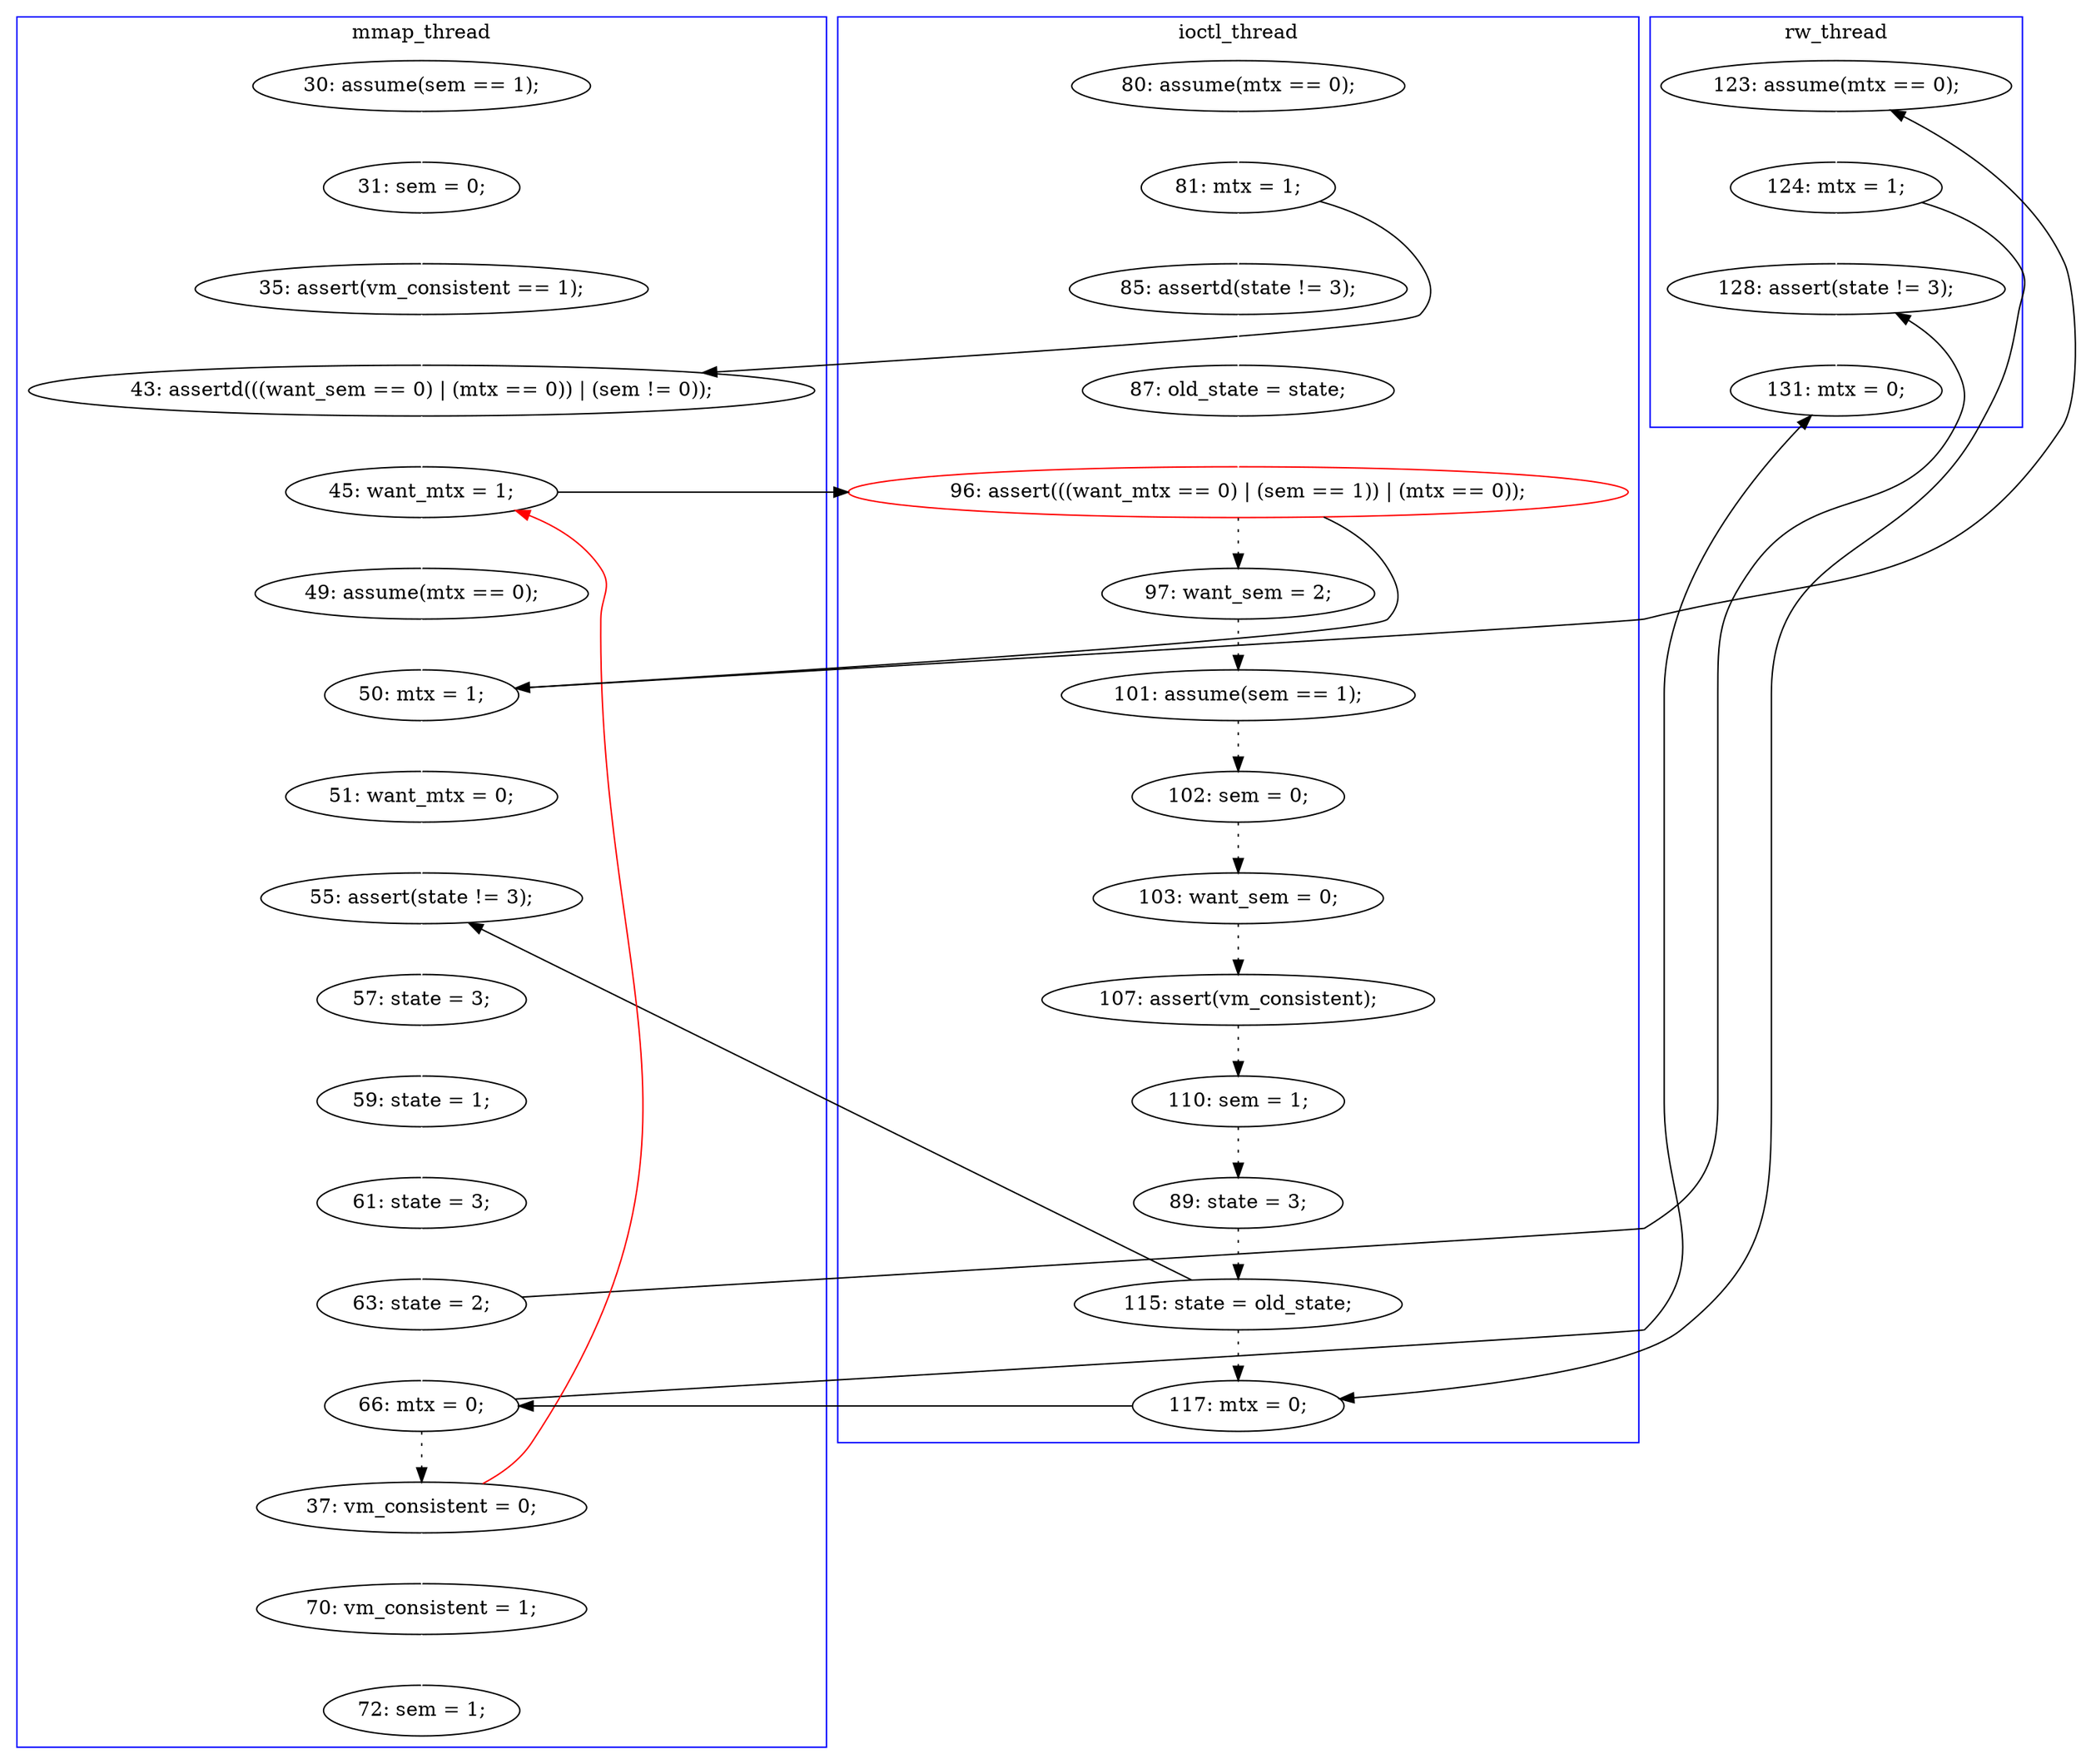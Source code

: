 digraph Counterexample {
	36 -> 53 [color = white, style = solid]
	11 -> 12 [color = white, style = solid]
	20 -> 23 [color = white, style = solid]
	44 -> 53 [color = black, style = solid, constraint = false]
	38 -> 40 [color = black, style = solid, constraint = false]
	46 -> 47 [color = black, style = dotted]
	17 -> 18 [color = white, style = solid]
	18 -> 19 [color = white, style = solid]
	46 -> 54 [color = black, style = solid, constraint = false]
	24 -> 25 [color = black, style = dotted]
	33 -> 34 [color = black, style = dotted]
	40 -> 41 [color = white, style = solid]
	19 -> 21 [color = white, style = solid]
	42 -> 43 [color = white, style = solid]
	31 -> 32 [color = white, style = solid]
	41 -> 42 [color = white, style = solid]
	35 -> 36 [color = white, style = solid]
	39 -> 46 [color = black, style = solid, constraint = false]
	30 -> 31 [color = white, style = solid]
	12 -> 13 [color = white, style = solid]
	27 -> 28 [color = black, style = dotted]
	32 -> 40 [color = white, style = solid]
	34 -> 37 [color = black, style = dotted]
	24 -> 31 [color = black, style = solid, constraint = false]
	23 -> 30 [color = white, style = solid]
	23 -> 24 [color = black, style = solid, constraint = false]
	31 -> 35 [color = black, style = solid, constraint = false]
	44 -> 46 [color = white, style = solid]
	36 -> 39 [color = black, style = solid, constraint = false]
	21 -> 24 [color = white, style = solid]
	28 -> 29 [color = black, style = dotted]
	38 -> 39 [color = black, style = dotted]
	29 -> 33 [color = black, style = dotted]
	13 -> 20 [color = white, style = solid]
	53 -> 54 [color = white, style = solid]
	47 -> 48 [color = white, style = solid]
	18 -> 20 [color = black, style = solid, constraint = false]
	48 -> 49 [color = white, style = solid]
	43 -> 44 [color = white, style = solid]
	25 -> 27 [color = black, style = dotted]
	47 -> 23 [color = red, style = solid, constraint = false]
	37 -> 38 [color = black, style = dotted]
	subgraph cluster3 {
		label = rw_thread
		color = blue
		53  [label = "128: assert(state != 3);"]
		54  [label = "131: mtx = 0;"]
		35  [label = "123: assume(mtx == 0);"]
		36  [label = "124: mtx = 1;"]
	}
	subgraph cluster2 {
		label = ioctl_thread
		color = blue
		25  [label = "97: want_sem = 2;"]
		28  [label = "102: sem = 0;"]
		17  [label = "80: assume(mtx == 0);"]
		21  [label = "87: old_state = state;"]
		37  [label = "89: state = 3;"]
		29  [label = "103: want_sem = 0;"]
		34  [label = "110: sem = 1;"]
		38  [label = "115: state = old_state;"]
		19  [label = "85: assertd(state != 3);"]
		39  [label = "117: mtx = 0;"]
		24  [label = "96: assert(((want_mtx == 0) | (sem == 1)) | (mtx == 0));", color = red]
		33  [label = "107: assert(vm_consistent);"]
		18  [label = "81: mtx = 1;"]
		27  [label = "101: assume(sem == 1);"]
	}
	subgraph cluster1 {
		label = mmap_thread
		color = blue
		11  [label = "30: assume(sem == 1);"]
		42  [label = "59: state = 1;"]
		41  [label = "57: state = 3;"]
		23  [label = "45: want_mtx = 1;"]
		30  [label = "49: assume(mtx == 0);"]
		20  [label = "43: assertd(((want_sem == 0) | (mtx == 0)) | (sem != 0));"]
		43  [label = "61: state = 3;"]
		49  [label = "72: sem = 1;"]
		31  [label = "50: mtx = 1;"]
		13  [label = "35: assert(vm_consistent == 1);"]
		32  [label = "51: want_mtx = 0;"]
		40  [label = "55: assert(state != 3);"]
		47  [label = "37: vm_consistent = 0;"]
		44  [label = "63: state = 2;"]
		46  [label = "66: mtx = 0;"]
		12  [label = "31: sem = 0;"]
		48  [label = "70: vm_consistent = 1;"]
	}
}